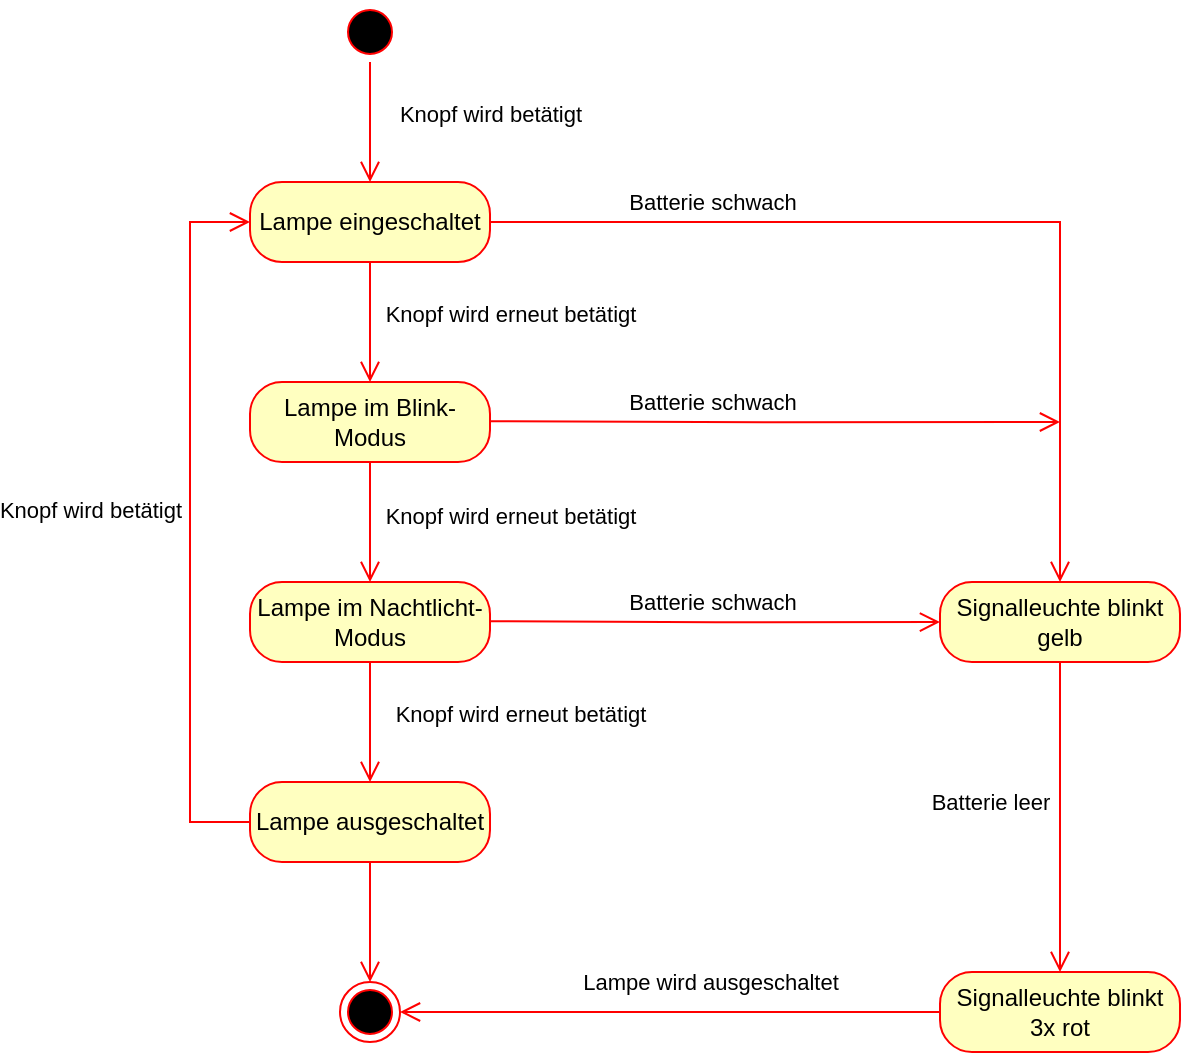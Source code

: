 <mxfile version="28.0.7">
  <diagram name="Seite-1" id="L4bUxuAsf7dDMZDWto3_">
    <mxGraphModel dx="1716" dy="914" grid="1" gridSize="10" guides="1" tooltips="1" connect="1" arrows="1" fold="1" page="1" pageScale="1" pageWidth="827" pageHeight="1169" math="0" shadow="0">
      <root>
        <mxCell id="0" />
        <mxCell id="1" parent="0" />
        <mxCell id="WBn_VWO-27Ut0OFVjwEX-69" value="" style="ellipse;html=1;shape=startState;fillColor=#000000;strokeColor=#ff0000;" vertex="1" parent="1">
          <mxGeometry x="265" y="30" width="30" height="30" as="geometry" />
        </mxCell>
        <mxCell id="WBn_VWO-27Ut0OFVjwEX-70" value="" style="edgeStyle=orthogonalEdgeStyle;html=1;verticalAlign=bottom;endArrow=open;endSize=8;strokeColor=#ff0000;rounded=0;" edge="1" parent="1" source="WBn_VWO-27Ut0OFVjwEX-69">
          <mxGeometry relative="1" as="geometry">
            <mxPoint x="280" y="120" as="targetPoint" />
          </mxGeometry>
        </mxCell>
        <mxCell id="WBn_VWO-27Ut0OFVjwEX-71" value="Knopf wird betätigt" style="edgeLabel;html=1;align=center;verticalAlign=middle;resizable=0;points=[];" vertex="1" connectable="0" parent="WBn_VWO-27Ut0OFVjwEX-70">
          <mxGeometry x="-0.156" y="1" relative="1" as="geometry">
            <mxPoint x="59" as="offset" />
          </mxGeometry>
        </mxCell>
        <mxCell id="WBn_VWO-27Ut0OFVjwEX-72" value="Lampe eingeschaltet" style="rounded=1;whiteSpace=wrap;html=1;arcSize=40;fontColor=#000000;fillColor=#ffffc0;strokeColor=#ff0000;" vertex="1" parent="1">
          <mxGeometry x="220" y="120" width="120" height="40" as="geometry" />
        </mxCell>
        <mxCell id="WBn_VWO-27Ut0OFVjwEX-73" value="" style="edgeStyle=orthogonalEdgeStyle;html=1;verticalAlign=bottom;endArrow=open;endSize=8;strokeColor=#ff0000;rounded=0;" edge="1" parent="1" source="WBn_VWO-27Ut0OFVjwEX-72">
          <mxGeometry relative="1" as="geometry">
            <mxPoint x="280" y="220" as="targetPoint" />
          </mxGeometry>
        </mxCell>
        <mxCell id="WBn_VWO-27Ut0OFVjwEX-74" value="Knopf wird erneut betätigt" style="edgeLabel;html=1;align=center;verticalAlign=middle;resizable=0;points=[];" vertex="1" connectable="0" parent="WBn_VWO-27Ut0OFVjwEX-73">
          <mxGeometry x="-0.156" y="1" relative="1" as="geometry">
            <mxPoint x="69" as="offset" />
          </mxGeometry>
        </mxCell>
        <mxCell id="WBn_VWO-27Ut0OFVjwEX-75" value="" style="ellipse;html=1;shape=endState;fillColor=#000000;strokeColor=#ff0000;" vertex="1" parent="1">
          <mxGeometry x="265" y="520" width="30" height="30" as="geometry" />
        </mxCell>
        <mxCell id="WBn_VWO-27Ut0OFVjwEX-76" value="Lampe im Blink-Modus" style="rounded=1;whiteSpace=wrap;html=1;arcSize=40;fontColor=#000000;fillColor=#ffffc0;strokeColor=#ff0000;" vertex="1" parent="1">
          <mxGeometry x="220" y="220" width="120" height="40" as="geometry" />
        </mxCell>
        <mxCell id="WBn_VWO-27Ut0OFVjwEX-77" value="" style="edgeStyle=orthogonalEdgeStyle;html=1;verticalAlign=bottom;endArrow=open;endSize=8;strokeColor=#ff0000;rounded=0;" edge="1" parent="1" source="WBn_VWO-27Ut0OFVjwEX-76">
          <mxGeometry relative="1" as="geometry">
            <mxPoint x="280" y="320" as="targetPoint" />
          </mxGeometry>
        </mxCell>
        <mxCell id="WBn_VWO-27Ut0OFVjwEX-78" value="Knopf wird erneut betätigt" style="edgeLabel;html=1;align=center;verticalAlign=middle;resizable=0;points=[];" vertex="1" connectable="0" parent="WBn_VWO-27Ut0OFVjwEX-77">
          <mxGeometry x="-0.101" y="-1" relative="1" as="geometry">
            <mxPoint x="71" as="offset" />
          </mxGeometry>
        </mxCell>
        <mxCell id="WBn_VWO-27Ut0OFVjwEX-79" value="Lampe im Nachtlicht-Modus" style="rounded=1;whiteSpace=wrap;html=1;arcSize=40;fontColor=#000000;fillColor=#ffffc0;strokeColor=#ff0000;" vertex="1" parent="1">
          <mxGeometry x="220" y="320" width="120" height="40" as="geometry" />
        </mxCell>
        <mxCell id="WBn_VWO-27Ut0OFVjwEX-80" value="" style="edgeStyle=orthogonalEdgeStyle;html=1;verticalAlign=bottom;endArrow=open;endSize=8;strokeColor=#ff0000;rounded=0;" edge="1" parent="1" source="WBn_VWO-27Ut0OFVjwEX-79">
          <mxGeometry relative="1" as="geometry">
            <mxPoint x="280" y="420" as="targetPoint" />
          </mxGeometry>
        </mxCell>
        <mxCell id="WBn_VWO-27Ut0OFVjwEX-81" value="Knopf wird erneut betätigt" style="edgeLabel;html=1;align=center;verticalAlign=middle;resizable=0;points=[];" vertex="1" connectable="0" parent="WBn_VWO-27Ut0OFVjwEX-80">
          <mxGeometry x="-0.156" relative="1" as="geometry">
            <mxPoint x="75" as="offset" />
          </mxGeometry>
        </mxCell>
        <mxCell id="WBn_VWO-27Ut0OFVjwEX-82" value="Lampe ausgeschaltet" style="rounded=1;whiteSpace=wrap;html=1;arcSize=40;fontColor=#000000;fillColor=#ffffc0;strokeColor=#ff0000;" vertex="1" parent="1">
          <mxGeometry x="220" y="420" width="120" height="40" as="geometry" />
        </mxCell>
        <mxCell id="WBn_VWO-27Ut0OFVjwEX-83" value="" style="edgeStyle=orthogonalEdgeStyle;html=1;verticalAlign=bottom;endArrow=open;endSize=8;strokeColor=#ff0000;rounded=0;" edge="1" parent="1" source="WBn_VWO-27Ut0OFVjwEX-82">
          <mxGeometry relative="1" as="geometry">
            <mxPoint x="280" y="520" as="targetPoint" />
          </mxGeometry>
        </mxCell>
        <mxCell id="WBn_VWO-27Ut0OFVjwEX-85" value="" style="edgeStyle=orthogonalEdgeStyle;html=1;verticalAlign=bottom;endArrow=open;endSize=8;strokeColor=#ff0000;rounded=0;exitX=1;exitY=0.5;exitDx=0;exitDy=0;entryX=0.5;entryY=0;entryDx=0;entryDy=0;" edge="1" parent="1" source="WBn_VWO-27Ut0OFVjwEX-72" target="WBn_VWO-27Ut0OFVjwEX-87">
          <mxGeometry relative="1" as="geometry">
            <mxPoint x="525" y="140.26" as="targetPoint" />
            <mxPoint x="365" y="140" as="sourcePoint" />
          </mxGeometry>
        </mxCell>
        <mxCell id="WBn_VWO-27Ut0OFVjwEX-86" value="Batterie schwach" style="edgeLabel;html=1;align=center;verticalAlign=middle;resizable=0;points=[];" vertex="1" connectable="0" parent="WBn_VWO-27Ut0OFVjwEX-85">
          <mxGeometry x="-0.198" y="1" relative="1" as="geometry">
            <mxPoint x="-76" y="-9" as="offset" />
          </mxGeometry>
        </mxCell>
        <mxCell id="WBn_VWO-27Ut0OFVjwEX-87" value="Signalleuchte blinkt gelb" style="rounded=1;whiteSpace=wrap;html=1;arcSize=40;fontColor=#000000;fillColor=#ffffc0;strokeColor=#ff0000;" vertex="1" parent="1">
          <mxGeometry x="565" y="320" width="120" height="40" as="geometry" />
        </mxCell>
        <mxCell id="WBn_VWO-27Ut0OFVjwEX-88" value="" style="edgeStyle=orthogonalEdgeStyle;html=1;verticalAlign=bottom;endArrow=open;endSize=8;strokeColor=#ff0000;rounded=0;entryX=0.5;entryY=0;entryDx=0;entryDy=0;exitX=0.5;exitY=1;exitDx=0;exitDy=0;" edge="1" parent="1" source="WBn_VWO-27Ut0OFVjwEX-87" target="WBn_VWO-27Ut0OFVjwEX-92">
          <mxGeometry relative="1" as="geometry">
            <mxPoint x="585" y="220" as="targetPoint" />
          </mxGeometry>
        </mxCell>
        <mxCell id="WBn_VWO-27Ut0OFVjwEX-89" value="Batterie leer" style="edgeLabel;html=1;align=center;verticalAlign=middle;resizable=0;points=[];" vertex="1" connectable="0" parent="WBn_VWO-27Ut0OFVjwEX-88">
          <mxGeometry x="-0.43" y="1" relative="1" as="geometry">
            <mxPoint x="-36" y="26" as="offset" />
          </mxGeometry>
        </mxCell>
        <mxCell id="WBn_VWO-27Ut0OFVjwEX-90" value="" style="edgeStyle=orthogonalEdgeStyle;html=1;verticalAlign=bottom;endArrow=open;endSize=8;strokeColor=#ff0000;rounded=0;exitX=1;exitY=0.5;exitDx=0;exitDy=0;" edge="1" parent="1">
          <mxGeometry relative="1" as="geometry">
            <mxPoint x="625" y="240" as="targetPoint" />
            <mxPoint x="340" y="239.6" as="sourcePoint" />
          </mxGeometry>
        </mxCell>
        <mxCell id="WBn_VWO-27Ut0OFVjwEX-91" value="Batterie schwach" style="edgeLabel;html=1;align=center;verticalAlign=middle;resizable=0;points=[];" vertex="1" connectable="0" parent="WBn_VWO-27Ut0OFVjwEX-90">
          <mxGeometry x="-0.198" y="1" relative="1" as="geometry">
            <mxPoint x="-4" y="-9" as="offset" />
          </mxGeometry>
        </mxCell>
        <mxCell id="WBn_VWO-27Ut0OFVjwEX-92" value="Signalleuchte blinkt 3x rot" style="rounded=1;whiteSpace=wrap;html=1;arcSize=40;fontColor=#000000;fillColor=#ffffc0;strokeColor=#ff0000;" vertex="1" parent="1">
          <mxGeometry x="565" y="515" width="120" height="40" as="geometry" />
        </mxCell>
        <mxCell id="WBn_VWO-27Ut0OFVjwEX-93" value="" style="edgeStyle=orthogonalEdgeStyle;html=1;verticalAlign=bottom;endArrow=open;endSize=8;strokeColor=#ff0000;rounded=0;entryX=1;entryY=0.5;entryDx=0;entryDy=0;exitX=0;exitY=0.5;exitDx=0;exitDy=0;" edge="1" parent="1" source="WBn_VWO-27Ut0OFVjwEX-92" target="WBn_VWO-27Ut0OFVjwEX-75">
          <mxGeometry relative="1" as="geometry">
            <mxPoint x="585" y="520" as="targetPoint" />
            <mxPoint x="505" y="555" as="sourcePoint" />
          </mxGeometry>
        </mxCell>
        <mxCell id="WBn_VWO-27Ut0OFVjwEX-94" value="Lampe wird ausgeschaltet" style="edgeLabel;html=1;align=center;verticalAlign=middle;resizable=0;points=[];" vertex="1" connectable="0" parent="WBn_VWO-27Ut0OFVjwEX-93">
          <mxGeometry x="0.029" relative="1" as="geometry">
            <mxPoint x="24" y="-15" as="offset" />
          </mxGeometry>
        </mxCell>
        <mxCell id="WBn_VWO-27Ut0OFVjwEX-95" value="" style="edgeStyle=orthogonalEdgeStyle;html=1;verticalAlign=bottom;endArrow=open;endSize=8;strokeColor=#ff0000;rounded=0;exitX=1;exitY=0.5;exitDx=0;exitDy=0;entryX=0;entryY=0.5;entryDx=0;entryDy=0;" edge="1" parent="1" target="WBn_VWO-27Ut0OFVjwEX-87">
          <mxGeometry relative="1" as="geometry">
            <mxPoint x="625" y="340" as="targetPoint" />
            <mxPoint x="340" y="339.6" as="sourcePoint" />
          </mxGeometry>
        </mxCell>
        <mxCell id="WBn_VWO-27Ut0OFVjwEX-96" value="Batterie schwach" style="edgeLabel;html=1;align=center;verticalAlign=middle;resizable=0;points=[];" vertex="1" connectable="0" parent="WBn_VWO-27Ut0OFVjwEX-95">
          <mxGeometry x="-0.198" y="1" relative="1" as="geometry">
            <mxPoint x="20" y="-9" as="offset" />
          </mxGeometry>
        </mxCell>
        <mxCell id="WBn_VWO-27Ut0OFVjwEX-100" value="" style="edgeStyle=orthogonalEdgeStyle;html=1;verticalAlign=bottom;endArrow=open;endSize=8;strokeColor=#ff0000;rounded=0;exitX=0;exitY=0.5;exitDx=0;exitDy=0;entryX=0;entryY=0.5;entryDx=0;entryDy=0;" edge="1" parent="1" source="WBn_VWO-27Ut0OFVjwEX-82" target="WBn_VWO-27Ut0OFVjwEX-72">
          <mxGeometry relative="1" as="geometry">
            <mxPoint x="285" y="280" as="targetPoint" />
            <mxPoint y="100" as="sourcePoint" />
            <Array as="points">
              <mxPoint x="190" y="440" />
              <mxPoint x="190" y="140" />
            </Array>
          </mxGeometry>
        </mxCell>
        <mxCell id="WBn_VWO-27Ut0OFVjwEX-101" value="Knopf wird betätigt" style="edgeLabel;html=1;align=center;verticalAlign=middle;resizable=0;points=[];" vertex="1" connectable="0" parent="WBn_VWO-27Ut0OFVjwEX-100">
          <mxGeometry x="-0.198" y="1" relative="1" as="geometry">
            <mxPoint x="-49" y="-42" as="offset" />
          </mxGeometry>
        </mxCell>
      </root>
    </mxGraphModel>
  </diagram>
</mxfile>
